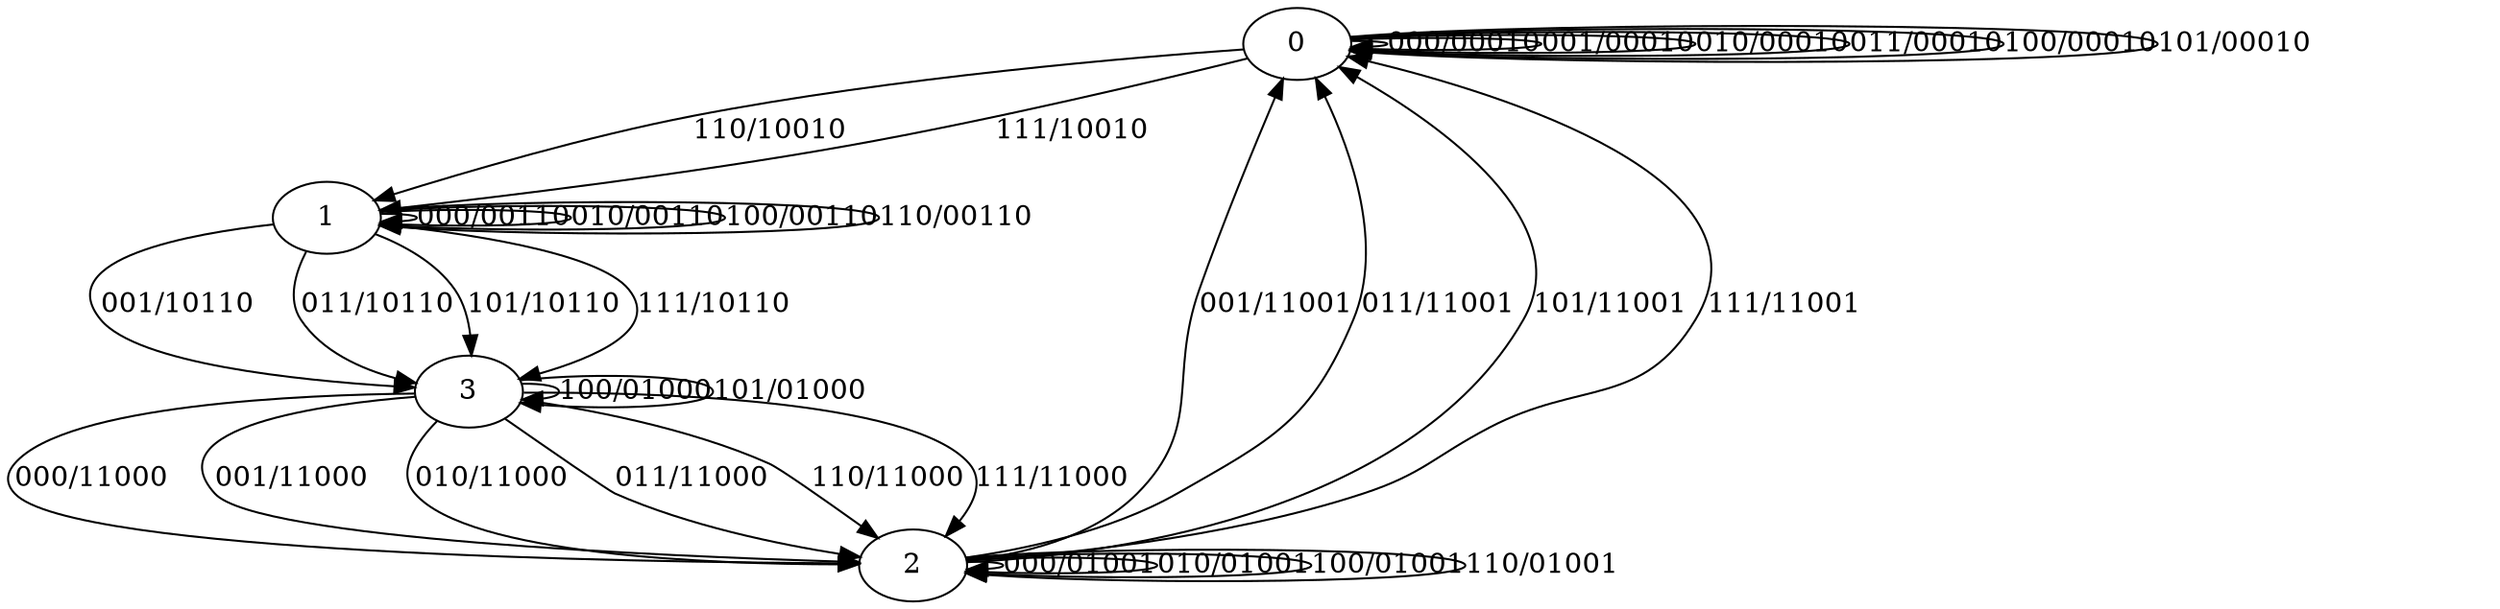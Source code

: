 digraph {
0
1
2
3
0 -> 0 [label="000/00010"]
0 -> 0 [label="001/00010"]
0 -> 0 [label="010/00010"]
0 -> 0 [label="011/00010"]
0 -> 0 [label="100/00010"]
0 -> 0 [label="101/00010"]
0 -> 1 [label="110/10010"]
0 -> 1 [label="111/10010"]
1 -> 1 [label="000/00110"]
1 -> 3 [label="001/10110"]
1 -> 1 [label="010/00110"]
1 -> 3 [label="011/10110"]
1 -> 1 [label="100/00110"]
1 -> 3 [label="101/10110"]
1 -> 1 [label="110/00110"]
1 -> 3 [label="111/10110"]
2 -> 2 [label="000/01001"]
2 -> 0 [label="001/11001"]
2 -> 2 [label="010/01001"]
2 -> 0 [label="011/11001"]
2 -> 2 [label="100/01001"]
2 -> 0 [label="101/11001"]
2 -> 2 [label="110/01001"]
2 -> 0 [label="111/11001"]
3 -> 2 [label="000/11000"]
3 -> 2 [label="001/11000"]
3 -> 2 [label="010/11000"]
3 -> 2 [label="011/11000"]
3 -> 3 [label="100/01000"]
3 -> 3 [label="101/01000"]
3 -> 2 [label="110/11000"]
3 -> 2 [label="111/11000"]
}
